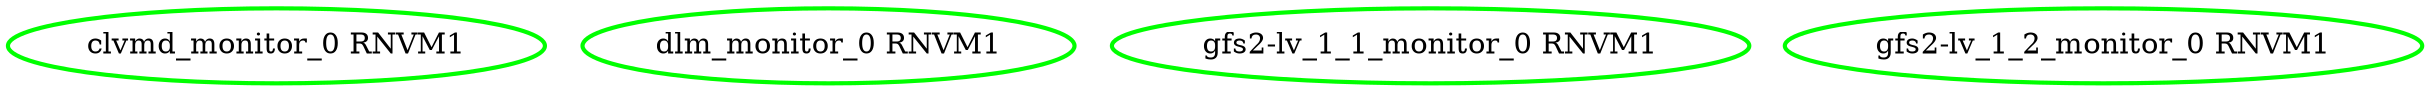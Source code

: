  digraph "g" {
"clvmd_monitor_0 RNVM1" [ style=bold color="green" fontcolor="black"]
"dlm_monitor_0 RNVM1" [ style=bold color="green" fontcolor="black"]
"gfs2-lv_1_1_monitor_0 RNVM1" [ style=bold color="green" fontcolor="black"]
"gfs2-lv_1_2_monitor_0 RNVM1" [ style=bold color="green" fontcolor="black"]
}
